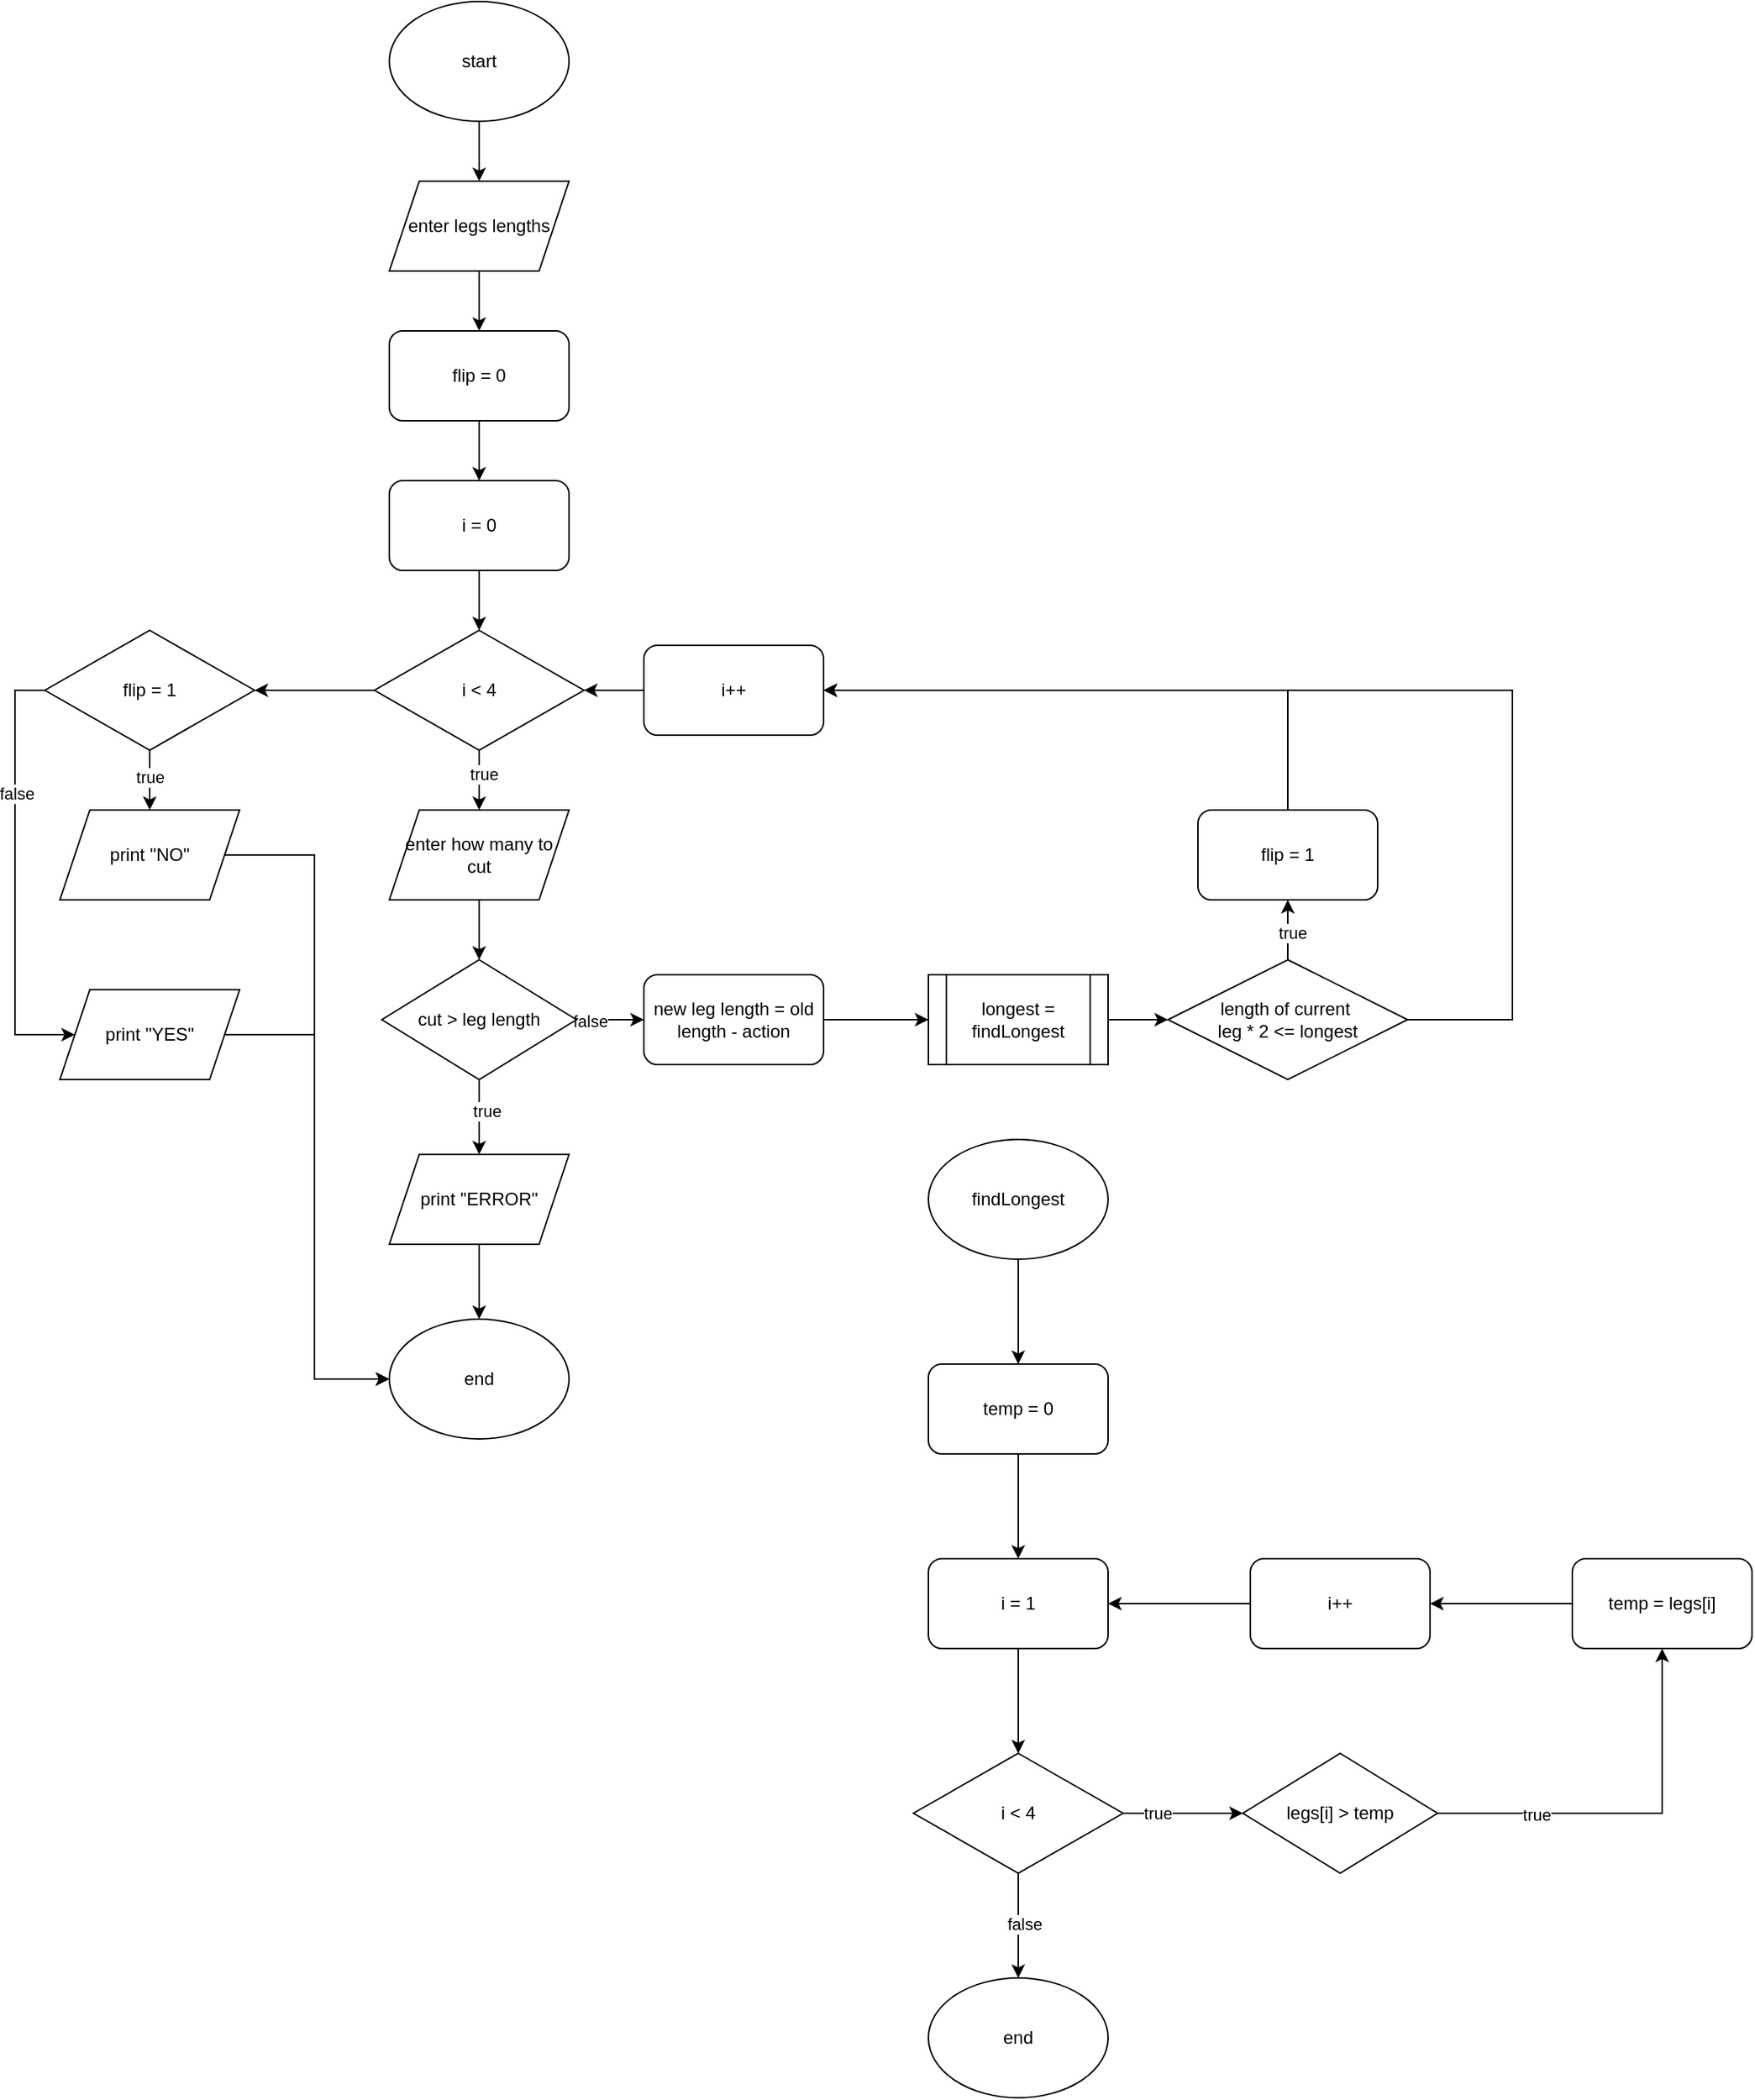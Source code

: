 <mxfile version="24.7.17">
  <diagram name="Page-1" id="VLmMnr1EgRJ3bXRlBLcG">
    <mxGraphModel dx="3045" dy="2988" grid="1" gridSize="10" guides="1" tooltips="1" connect="1" arrows="1" fold="1" page="1" pageScale="1" pageWidth="850" pageHeight="1100" math="0" shadow="0">
      <root>
        <mxCell id="0" />
        <mxCell id="1" parent="0" />
        <mxCell id="9f60KnHf8uyy-V3omW8W-4" style="edgeStyle=orthogonalEdgeStyle;rounded=0;orthogonalLoop=1;jettySize=auto;html=1;entryX=0.5;entryY=0;entryDx=0;entryDy=0;" edge="1" parent="1" source="9f60KnHf8uyy-V3omW8W-2" target="9f60KnHf8uyy-V3omW8W-3">
          <mxGeometry relative="1" as="geometry" />
        </mxCell>
        <mxCell id="9f60KnHf8uyy-V3omW8W-2" value="&lt;div&gt;start&lt;/div&gt;" style="ellipse;whiteSpace=wrap;html=1;" vertex="1" parent="1">
          <mxGeometry x="360" y="-10" width="120" height="80" as="geometry" />
        </mxCell>
        <mxCell id="9f60KnHf8uyy-V3omW8W-21" style="edgeStyle=orthogonalEdgeStyle;rounded=0;orthogonalLoop=1;jettySize=auto;html=1;entryX=0.5;entryY=0;entryDx=0;entryDy=0;" edge="1" parent="1" source="9f60KnHf8uyy-V3omW8W-3" target="9f60KnHf8uyy-V3omW8W-20">
          <mxGeometry relative="1" as="geometry" />
        </mxCell>
        <mxCell id="9f60KnHf8uyy-V3omW8W-3" value="enter legs lengths" style="shape=parallelogram;perimeter=parallelogramPerimeter;whiteSpace=wrap;html=1;fixedSize=1;" vertex="1" parent="1">
          <mxGeometry x="360" y="110" width="120" height="60" as="geometry" />
        </mxCell>
        <mxCell id="9f60KnHf8uyy-V3omW8W-23" style="edgeStyle=orthogonalEdgeStyle;rounded=0;orthogonalLoop=1;jettySize=auto;html=1;exitX=0.5;exitY=1;exitDx=0;exitDy=0;entryX=0.5;entryY=0;entryDx=0;entryDy=0;" edge="1" parent="1" source="9f60KnHf8uyy-V3omW8W-5" target="9f60KnHf8uyy-V3omW8W-6">
          <mxGeometry relative="1" as="geometry" />
        </mxCell>
        <mxCell id="9f60KnHf8uyy-V3omW8W-5" value="i = 0" style="rounded=1;whiteSpace=wrap;html=1;" vertex="1" parent="1">
          <mxGeometry x="360" y="310" width="120" height="60" as="geometry" />
        </mxCell>
        <mxCell id="9f60KnHf8uyy-V3omW8W-8" style="edgeStyle=orthogonalEdgeStyle;rounded=0;orthogonalLoop=1;jettySize=auto;html=1;entryX=0.5;entryY=0;entryDx=0;entryDy=0;" edge="1" parent="1" source="9f60KnHf8uyy-V3omW8W-6" target="9f60KnHf8uyy-V3omW8W-7">
          <mxGeometry relative="1" as="geometry" />
        </mxCell>
        <mxCell id="9f60KnHf8uyy-V3omW8W-36" value="true" style="edgeLabel;html=1;align=center;verticalAlign=middle;resizable=0;points=[];" vertex="1" connectable="0" parent="9f60KnHf8uyy-V3omW8W-8">
          <mxGeometry x="-0.2" y="3" relative="1" as="geometry">
            <mxPoint as="offset" />
          </mxGeometry>
        </mxCell>
        <mxCell id="9f60KnHf8uyy-V3omW8W-44" style="edgeStyle=orthogonalEdgeStyle;rounded=0;orthogonalLoop=1;jettySize=auto;html=1;exitX=0;exitY=0.5;exitDx=0;exitDy=0;entryX=1;entryY=0.5;entryDx=0;entryDy=0;" edge="1" parent="1" source="9f60KnHf8uyy-V3omW8W-6" target="9f60KnHf8uyy-V3omW8W-37">
          <mxGeometry relative="1" as="geometry" />
        </mxCell>
        <mxCell id="9f60KnHf8uyy-V3omW8W-6" value="i &amp;lt; 4" style="rhombus;whiteSpace=wrap;html=1;" vertex="1" parent="1">
          <mxGeometry x="350" y="410" width="140" height="80" as="geometry" />
        </mxCell>
        <mxCell id="9f60KnHf8uyy-V3omW8W-24" style="edgeStyle=orthogonalEdgeStyle;rounded=0;orthogonalLoop=1;jettySize=auto;html=1;exitX=0.5;exitY=1;exitDx=0;exitDy=0;entryX=0.5;entryY=0;entryDx=0;entryDy=0;" edge="1" parent="1" source="9f60KnHf8uyy-V3omW8W-7" target="9f60KnHf8uyy-V3omW8W-9">
          <mxGeometry relative="1" as="geometry" />
        </mxCell>
        <mxCell id="9f60KnHf8uyy-V3omW8W-7" value="enter how many to cut" style="shape=parallelogram;perimeter=parallelogramPerimeter;whiteSpace=wrap;html=1;fixedSize=1;" vertex="1" parent="1">
          <mxGeometry x="360" y="530" width="120" height="60" as="geometry" />
        </mxCell>
        <mxCell id="9f60KnHf8uyy-V3omW8W-12" style="edgeStyle=orthogonalEdgeStyle;rounded=0;orthogonalLoop=1;jettySize=auto;html=1;entryX=0.5;entryY=0;entryDx=0;entryDy=0;" edge="1" parent="1" source="9f60KnHf8uyy-V3omW8W-9" target="9f60KnHf8uyy-V3omW8W-10">
          <mxGeometry relative="1" as="geometry" />
        </mxCell>
        <mxCell id="9f60KnHf8uyy-V3omW8W-14" value="true" style="edgeLabel;html=1;align=center;verticalAlign=middle;resizable=0;points=[];" vertex="1" connectable="0" parent="9f60KnHf8uyy-V3omW8W-12">
          <mxGeometry x="-0.16" y="5" relative="1" as="geometry">
            <mxPoint as="offset" />
          </mxGeometry>
        </mxCell>
        <mxCell id="9f60KnHf8uyy-V3omW8W-16" style="edgeStyle=orthogonalEdgeStyle;rounded=0;orthogonalLoop=1;jettySize=auto;html=1;exitX=1;exitY=0.5;exitDx=0;exitDy=0;entryX=0;entryY=0.5;entryDx=0;entryDy=0;" edge="1" parent="1" source="9f60KnHf8uyy-V3omW8W-9" target="9f60KnHf8uyy-V3omW8W-15">
          <mxGeometry relative="1" as="geometry" />
        </mxCell>
        <mxCell id="9f60KnHf8uyy-V3omW8W-31" value="&lt;div&gt;false&lt;/div&gt;" style="edgeLabel;html=1;align=center;verticalAlign=middle;resizable=0;points=[];" vertex="1" connectable="0" parent="9f60KnHf8uyy-V3omW8W-16">
          <mxGeometry x="-0.6" y="-1" relative="1" as="geometry">
            <mxPoint as="offset" />
          </mxGeometry>
        </mxCell>
        <mxCell id="9f60KnHf8uyy-V3omW8W-9" value="cut &amp;gt; leg length" style="rhombus;whiteSpace=wrap;html=1;" vertex="1" parent="1">
          <mxGeometry x="355" y="630" width="130" height="80" as="geometry" />
        </mxCell>
        <mxCell id="9f60KnHf8uyy-V3omW8W-13" style="edgeStyle=orthogonalEdgeStyle;rounded=0;orthogonalLoop=1;jettySize=auto;html=1;entryX=0.5;entryY=0;entryDx=0;entryDy=0;" edge="1" parent="1" source="9f60KnHf8uyy-V3omW8W-10" target="9f60KnHf8uyy-V3omW8W-11">
          <mxGeometry relative="1" as="geometry" />
        </mxCell>
        <mxCell id="9f60KnHf8uyy-V3omW8W-10" value="print &quot;ERROR&quot;" style="shape=parallelogram;perimeter=parallelogramPerimeter;whiteSpace=wrap;html=1;fixedSize=1;" vertex="1" parent="1">
          <mxGeometry x="360" y="760" width="120" height="60" as="geometry" />
        </mxCell>
        <mxCell id="9f60KnHf8uyy-V3omW8W-11" value="&lt;div&gt;end&lt;/div&gt;" style="ellipse;whiteSpace=wrap;html=1;" vertex="1" parent="1">
          <mxGeometry x="360" y="870" width="120" height="80" as="geometry" />
        </mxCell>
        <mxCell id="9f60KnHf8uyy-V3omW8W-49" style="edgeStyle=orthogonalEdgeStyle;rounded=0;orthogonalLoop=1;jettySize=auto;html=1;exitX=1;exitY=0.5;exitDx=0;exitDy=0;entryX=0;entryY=0.5;entryDx=0;entryDy=0;" edge="1" parent="1" source="9f60KnHf8uyy-V3omW8W-15" target="9f60KnHf8uyy-V3omW8W-48">
          <mxGeometry relative="1" as="geometry" />
        </mxCell>
        <mxCell id="9f60KnHf8uyy-V3omW8W-15" value="new leg length = old length - action" style="rounded=1;whiteSpace=wrap;html=1;" vertex="1" parent="1">
          <mxGeometry x="530" y="640" width="120" height="60" as="geometry" />
        </mxCell>
        <mxCell id="9f60KnHf8uyy-V3omW8W-26" style="edgeStyle=orthogonalEdgeStyle;rounded=0;orthogonalLoop=1;jettySize=auto;html=1;exitX=0.5;exitY=0;exitDx=0;exitDy=0;entryX=0.5;entryY=1;entryDx=0;entryDy=0;" edge="1" parent="1" source="9f60KnHf8uyy-V3omW8W-18" target="9f60KnHf8uyy-V3omW8W-25">
          <mxGeometry relative="1" as="geometry" />
        </mxCell>
        <mxCell id="9f60KnHf8uyy-V3omW8W-29" value="true" style="edgeLabel;html=1;align=center;verticalAlign=middle;resizable=0;points=[];" vertex="1" connectable="0" parent="9f60KnHf8uyy-V3omW8W-26">
          <mxGeometry x="-0.1" y="-3" relative="1" as="geometry">
            <mxPoint as="offset" />
          </mxGeometry>
        </mxCell>
        <mxCell id="9f60KnHf8uyy-V3omW8W-34" style="edgeStyle=orthogonalEdgeStyle;rounded=0;orthogonalLoop=1;jettySize=auto;html=1;exitX=1;exitY=0.5;exitDx=0;exitDy=0;" edge="1" parent="1" source="9f60KnHf8uyy-V3omW8W-18">
          <mxGeometry relative="1" as="geometry">
            <mxPoint x="650" y="450" as="targetPoint" />
            <Array as="points">
              <mxPoint x="1110" y="670" />
              <mxPoint x="1110" y="450" />
            </Array>
          </mxGeometry>
        </mxCell>
        <mxCell id="9f60KnHf8uyy-V3omW8W-18" value="&lt;div&gt;length of current&amp;nbsp;&lt;/div&gt;&lt;div&gt;leg * 2 &amp;lt;= longest&lt;br&gt;&lt;/div&gt;" style="rhombus;whiteSpace=wrap;html=1;" vertex="1" parent="1">
          <mxGeometry x="880" y="630" width="160" height="80" as="geometry" />
        </mxCell>
        <mxCell id="9f60KnHf8uyy-V3omW8W-22" style="edgeStyle=orthogonalEdgeStyle;rounded=0;orthogonalLoop=1;jettySize=auto;html=1;entryX=0.5;entryY=0;entryDx=0;entryDy=0;" edge="1" parent="1" source="9f60KnHf8uyy-V3omW8W-20" target="9f60KnHf8uyy-V3omW8W-5">
          <mxGeometry relative="1" as="geometry" />
        </mxCell>
        <mxCell id="9f60KnHf8uyy-V3omW8W-20" value="flip = 0" style="rounded=1;whiteSpace=wrap;html=1;" vertex="1" parent="1">
          <mxGeometry x="360" y="210" width="120" height="60" as="geometry" />
        </mxCell>
        <mxCell id="9f60KnHf8uyy-V3omW8W-33" style="edgeStyle=orthogonalEdgeStyle;rounded=0;orthogonalLoop=1;jettySize=auto;html=1;exitX=0.5;exitY=0;exitDx=0;exitDy=0;entryX=1;entryY=0.5;entryDx=0;entryDy=0;" edge="1" parent="1" source="9f60KnHf8uyy-V3omW8W-25" target="9f60KnHf8uyy-V3omW8W-32">
          <mxGeometry relative="1" as="geometry" />
        </mxCell>
        <mxCell id="9f60KnHf8uyy-V3omW8W-25" value="flip = 1" style="rounded=1;whiteSpace=wrap;html=1;" vertex="1" parent="1">
          <mxGeometry x="900" y="530" width="120" height="60" as="geometry" />
        </mxCell>
        <mxCell id="9f60KnHf8uyy-V3omW8W-35" style="edgeStyle=orthogonalEdgeStyle;rounded=0;orthogonalLoop=1;jettySize=auto;html=1;exitX=0;exitY=0.5;exitDx=0;exitDy=0;entryX=1;entryY=0.5;entryDx=0;entryDy=0;" edge="1" parent="1" source="9f60KnHf8uyy-V3omW8W-32" target="9f60KnHf8uyy-V3omW8W-6">
          <mxGeometry relative="1" as="geometry" />
        </mxCell>
        <mxCell id="9f60KnHf8uyy-V3omW8W-32" value="i++" style="rounded=1;whiteSpace=wrap;html=1;" vertex="1" parent="1">
          <mxGeometry x="530" y="420" width="120" height="60" as="geometry" />
        </mxCell>
        <mxCell id="9f60KnHf8uyy-V3omW8W-39" style="edgeStyle=orthogonalEdgeStyle;rounded=0;orthogonalLoop=1;jettySize=auto;html=1;exitX=0.5;exitY=1;exitDx=0;exitDy=0;entryX=0.5;entryY=0;entryDx=0;entryDy=0;" edge="1" parent="1" source="9f60KnHf8uyy-V3omW8W-37" target="9f60KnHf8uyy-V3omW8W-38">
          <mxGeometry relative="1" as="geometry" />
        </mxCell>
        <mxCell id="9f60KnHf8uyy-V3omW8W-42" value="true" style="edgeLabel;html=1;align=center;verticalAlign=middle;resizable=0;points=[];" vertex="1" connectable="0" parent="9f60KnHf8uyy-V3omW8W-39">
          <mxGeometry x="-0.1" relative="1" as="geometry">
            <mxPoint as="offset" />
          </mxGeometry>
        </mxCell>
        <mxCell id="9f60KnHf8uyy-V3omW8W-41" style="edgeStyle=orthogonalEdgeStyle;rounded=0;orthogonalLoop=1;jettySize=auto;html=1;exitX=0;exitY=0.5;exitDx=0;exitDy=0;entryX=0;entryY=0.5;entryDx=0;entryDy=0;" edge="1" parent="1" source="9f60KnHf8uyy-V3omW8W-37" target="9f60KnHf8uyy-V3omW8W-40">
          <mxGeometry relative="1" as="geometry">
            <Array as="points">
              <mxPoint x="110" y="450" />
              <mxPoint x="110" y="680" />
            </Array>
          </mxGeometry>
        </mxCell>
        <mxCell id="9f60KnHf8uyy-V3omW8W-43" value="false" style="edgeLabel;html=1;align=center;verticalAlign=middle;resizable=0;points=[];" vertex="1" connectable="0" parent="9f60KnHf8uyy-V3omW8W-41">
          <mxGeometry x="-0.386" y="1" relative="1" as="geometry">
            <mxPoint as="offset" />
          </mxGeometry>
        </mxCell>
        <mxCell id="9f60KnHf8uyy-V3omW8W-37" value="flip = 1" style="rhombus;whiteSpace=wrap;html=1;" vertex="1" parent="1">
          <mxGeometry x="130" y="410" width="140" height="80" as="geometry" />
        </mxCell>
        <mxCell id="9f60KnHf8uyy-V3omW8W-47" style="edgeStyle=orthogonalEdgeStyle;rounded=0;orthogonalLoop=1;jettySize=auto;html=1;entryX=0;entryY=0.5;entryDx=0;entryDy=0;" edge="1" parent="1" source="9f60KnHf8uyy-V3omW8W-38" target="9f60KnHf8uyy-V3omW8W-11">
          <mxGeometry relative="1" as="geometry" />
        </mxCell>
        <mxCell id="9f60KnHf8uyy-V3omW8W-38" value="print &quot;NO&quot;" style="shape=parallelogram;perimeter=parallelogramPerimeter;whiteSpace=wrap;html=1;fixedSize=1;" vertex="1" parent="1">
          <mxGeometry x="140" y="530" width="120" height="60" as="geometry" />
        </mxCell>
        <mxCell id="9f60KnHf8uyy-V3omW8W-45" style="edgeStyle=orthogonalEdgeStyle;rounded=0;orthogonalLoop=1;jettySize=auto;html=1;exitX=1;exitY=0.5;exitDx=0;exitDy=0;entryX=0;entryY=0.5;entryDx=0;entryDy=0;" edge="1" parent="1" source="9f60KnHf8uyy-V3omW8W-40" target="9f60KnHf8uyy-V3omW8W-11">
          <mxGeometry relative="1" as="geometry" />
        </mxCell>
        <mxCell id="9f60KnHf8uyy-V3omW8W-40" value="print &quot;YES&quot;" style="shape=parallelogram;perimeter=parallelogramPerimeter;whiteSpace=wrap;html=1;fixedSize=1;" vertex="1" parent="1">
          <mxGeometry x="140" y="650" width="120" height="60" as="geometry" />
        </mxCell>
        <mxCell id="9f60KnHf8uyy-V3omW8W-50" style="edgeStyle=orthogonalEdgeStyle;rounded=0;orthogonalLoop=1;jettySize=auto;html=1;exitX=1;exitY=0.5;exitDx=0;exitDy=0;entryX=0;entryY=0.5;entryDx=0;entryDy=0;" edge="1" parent="1" source="9f60KnHf8uyy-V3omW8W-48" target="9f60KnHf8uyy-V3omW8W-18">
          <mxGeometry relative="1" as="geometry" />
        </mxCell>
        <mxCell id="9f60KnHf8uyy-V3omW8W-48" value="longest = findLongest" style="shape=process;whiteSpace=wrap;html=1;backgroundOutline=1;" vertex="1" parent="1">
          <mxGeometry x="720" y="640" width="120" height="60" as="geometry" />
        </mxCell>
        <mxCell id="9f60KnHf8uyy-V3omW8W-65" style="edgeStyle=orthogonalEdgeStyle;rounded=0;orthogonalLoop=1;jettySize=auto;html=1;entryX=0.5;entryY=0;entryDx=0;entryDy=0;" edge="1" parent="1" source="9f60KnHf8uyy-V3omW8W-51" target="9f60KnHf8uyy-V3omW8W-55">
          <mxGeometry relative="1" as="geometry" />
        </mxCell>
        <mxCell id="9f60KnHf8uyy-V3omW8W-51" value="findLongest" style="ellipse;whiteSpace=wrap;html=1;" vertex="1" parent="1">
          <mxGeometry x="720" y="750" width="120" height="80" as="geometry" />
        </mxCell>
        <mxCell id="9f60KnHf8uyy-V3omW8W-63" style="edgeStyle=orthogonalEdgeStyle;rounded=0;orthogonalLoop=1;jettySize=auto;html=1;exitX=0.5;exitY=1;exitDx=0;exitDy=0;entryX=0.5;entryY=0;entryDx=0;entryDy=0;" edge="1" parent="1" source="9f60KnHf8uyy-V3omW8W-52" target="9f60KnHf8uyy-V3omW8W-53">
          <mxGeometry relative="1" as="geometry" />
        </mxCell>
        <mxCell id="9f60KnHf8uyy-V3omW8W-52" value="i = 1" style="rounded=1;whiteSpace=wrap;html=1;" vertex="1" parent="1">
          <mxGeometry x="720" y="1030" width="120" height="60" as="geometry" />
        </mxCell>
        <mxCell id="9f60KnHf8uyy-V3omW8W-64" style="edgeStyle=orthogonalEdgeStyle;rounded=0;orthogonalLoop=1;jettySize=auto;html=1;exitX=1;exitY=0.5;exitDx=0;exitDy=0;entryX=0;entryY=0.5;entryDx=0;entryDy=0;" edge="1" parent="1" source="9f60KnHf8uyy-V3omW8W-53" target="9f60KnHf8uyy-V3omW8W-57">
          <mxGeometry relative="1" as="geometry" />
        </mxCell>
        <mxCell id="9f60KnHf8uyy-V3omW8W-68" value="true" style="edgeLabel;html=1;align=center;verticalAlign=middle;resizable=0;points=[];" vertex="1" connectable="0" parent="9f60KnHf8uyy-V3omW8W-64">
          <mxGeometry x="-0.425" relative="1" as="geometry">
            <mxPoint as="offset" />
          </mxGeometry>
        </mxCell>
        <mxCell id="9f60KnHf8uyy-V3omW8W-67" style="edgeStyle=orthogonalEdgeStyle;rounded=0;orthogonalLoop=1;jettySize=auto;html=1;exitX=0.5;exitY=1;exitDx=0;exitDy=0;entryX=0.5;entryY=0;entryDx=0;entryDy=0;" edge="1" parent="1" source="9f60KnHf8uyy-V3omW8W-53" target="9f60KnHf8uyy-V3omW8W-56">
          <mxGeometry relative="1" as="geometry" />
        </mxCell>
        <mxCell id="9f60KnHf8uyy-V3omW8W-69" value="false" style="edgeLabel;html=1;align=center;verticalAlign=middle;resizable=0;points=[];" vertex="1" connectable="0" parent="9f60KnHf8uyy-V3omW8W-67">
          <mxGeometry x="-0.029" y="4" relative="1" as="geometry">
            <mxPoint as="offset" />
          </mxGeometry>
        </mxCell>
        <mxCell id="9f60KnHf8uyy-V3omW8W-53" value="i &amp;lt; 4" style="rhombus;whiteSpace=wrap;html=1;" vertex="1" parent="1">
          <mxGeometry x="710" y="1160" width="140" height="80" as="geometry" />
        </mxCell>
        <mxCell id="9f60KnHf8uyy-V3omW8W-66" style="edgeStyle=orthogonalEdgeStyle;rounded=0;orthogonalLoop=1;jettySize=auto;html=1;exitX=0.5;exitY=1;exitDx=0;exitDy=0;entryX=0.5;entryY=0;entryDx=0;entryDy=0;" edge="1" parent="1" source="9f60KnHf8uyy-V3omW8W-55" target="9f60KnHf8uyy-V3omW8W-52">
          <mxGeometry relative="1" as="geometry" />
        </mxCell>
        <mxCell id="9f60KnHf8uyy-V3omW8W-55" value="temp = 0" style="rounded=1;whiteSpace=wrap;html=1;" vertex="1" parent="1">
          <mxGeometry x="720" y="900" width="120" height="60" as="geometry" />
        </mxCell>
        <mxCell id="9f60KnHf8uyy-V3omW8W-56" value="end" style="ellipse;whiteSpace=wrap;html=1;" vertex="1" parent="1">
          <mxGeometry x="720" y="1310" width="120" height="80" as="geometry" />
        </mxCell>
        <mxCell id="9f60KnHf8uyy-V3omW8W-60" style="edgeStyle=orthogonalEdgeStyle;rounded=0;orthogonalLoop=1;jettySize=auto;html=1;entryX=0.5;entryY=1;entryDx=0;entryDy=0;" edge="1" parent="1" source="9f60KnHf8uyy-V3omW8W-57" target="9f60KnHf8uyy-V3omW8W-58">
          <mxGeometry relative="1" as="geometry" />
        </mxCell>
        <mxCell id="9f60KnHf8uyy-V3omW8W-70" value="true" style="edgeLabel;html=1;align=center;verticalAlign=middle;resizable=0;points=[];" vertex="1" connectable="0" parent="9f60KnHf8uyy-V3omW8W-60">
          <mxGeometry x="-0.492" y="-1" relative="1" as="geometry">
            <mxPoint as="offset" />
          </mxGeometry>
        </mxCell>
        <mxCell id="9f60KnHf8uyy-V3omW8W-57" value="legs[i] &amp;gt; temp" style="rhombus;whiteSpace=wrap;html=1;" vertex="1" parent="1">
          <mxGeometry x="930" y="1160" width="130" height="80" as="geometry" />
        </mxCell>
        <mxCell id="9f60KnHf8uyy-V3omW8W-61" style="edgeStyle=orthogonalEdgeStyle;rounded=0;orthogonalLoop=1;jettySize=auto;html=1;exitX=0;exitY=0.5;exitDx=0;exitDy=0;entryX=1;entryY=0.5;entryDx=0;entryDy=0;" edge="1" parent="1" source="9f60KnHf8uyy-V3omW8W-58" target="9f60KnHf8uyy-V3omW8W-59">
          <mxGeometry relative="1" as="geometry" />
        </mxCell>
        <mxCell id="9f60KnHf8uyy-V3omW8W-58" value="temp = legs[i]" style="rounded=1;whiteSpace=wrap;html=1;" vertex="1" parent="1">
          <mxGeometry x="1150" y="1030" width="120" height="60" as="geometry" />
        </mxCell>
        <mxCell id="9f60KnHf8uyy-V3omW8W-62" style="edgeStyle=orthogonalEdgeStyle;rounded=0;orthogonalLoop=1;jettySize=auto;html=1;exitX=0;exitY=0.5;exitDx=0;exitDy=0;entryX=1;entryY=0.5;entryDx=0;entryDy=0;" edge="1" parent="1" source="9f60KnHf8uyy-V3omW8W-59" target="9f60KnHf8uyy-V3omW8W-52">
          <mxGeometry relative="1" as="geometry" />
        </mxCell>
        <mxCell id="9f60KnHf8uyy-V3omW8W-59" value="i++" style="rounded=1;whiteSpace=wrap;html=1;" vertex="1" parent="1">
          <mxGeometry x="935" y="1030" width="120" height="60" as="geometry" />
        </mxCell>
      </root>
    </mxGraphModel>
  </diagram>
</mxfile>
